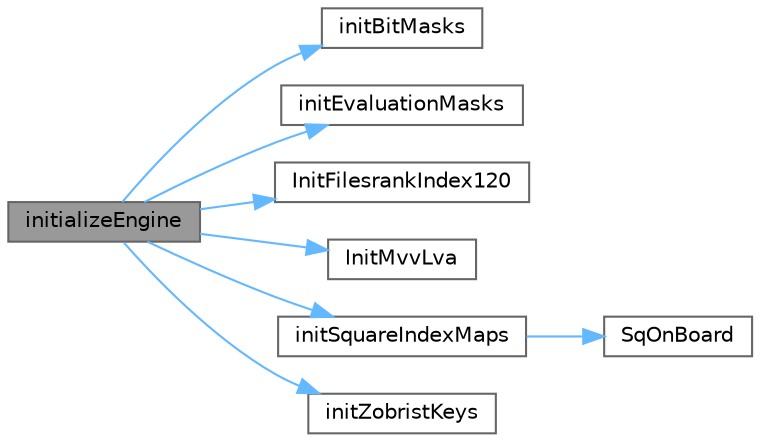 digraph "initializeEngine"
{
 // INTERACTIVE_SVG=YES
 // LATEX_PDF_SIZE
  bgcolor="transparent";
  edge [fontname=Helvetica,fontsize=10,labelfontname=Helvetica,labelfontsize=10];
  node [fontname=Helvetica,fontsize=10,shape=box,height=0.2,width=0.4];
  rankdir="LR";
  Node1 [id="Node000001",label="initializeEngine",height=0.2,width=0.4,color="gray40", fillcolor="grey60", style="filled", fontcolor="black",tooltip="Run all initialization routines."];
  Node1 -> Node2 [id="edge1_Node000001_Node000002",color="steelblue1",style="solid",tooltip=" "];
  Node2 [id="Node000002",label="initBitMasks",height=0.2,width=0.4,color="grey40", fillcolor="white", style="filled",URL="$setup_8cpp.html#a665ce2d60fbda5441fee37312b620cba",tooltip="Initialize bit masks for individual bitboard operations."];
  Node1 -> Node3 [id="edge2_Node000001_Node000003",color="steelblue1",style="solid",tooltip=" "];
  Node3 [id="Node000003",label="initEvaluationMasks",height=0.2,width=0.4,color="grey40", fillcolor="white", style="filled",URL="$setup_8cpp.html#a221d449ca334d6a6fffbd08d74389833",tooltip="Initialize evaluation-related bitboard masks."];
  Node1 -> Node4 [id="edge3_Node000001_Node000004",color="steelblue1",style="solid",tooltip=" "];
  Node4 [id="Node000004",label="InitFilesrankIndex120",height=0.2,width=0.4,color="grey40", fillcolor="white", style="filled",URL="$setup_8cpp.html#a11dd4ee90c67078f6229a04dcc639917",tooltip="Initialize file and rank lookup arrays."];
  Node1 -> Node5 [id="edge4_Node000001_Node000005",color="steelblue1",style="solid",tooltip=" "];
  Node5 [id="Node000005",label="InitMvvLva",height=0.2,width=0.4,color="grey40", fillcolor="white", style="filled",URL="$move__generator_8cpp.html#a281a51a51202cd7b3148ca0017062276",tooltip="Initialize the MVV-LVA capture scoring table."];
  Node1 -> Node6 [id="edge5_Node000001_Node000006",color="steelblue1",style="solid",tooltip=" "];
  Node6 [id="Node000006",label="initSquareIndexMaps",height=0.2,width=0.4,color="grey40", fillcolor="white", style="filled",URL="$setup_8cpp.html#ae88cd37dac0307b1e942b893e381b188",tooltip="Initialize lookup tables for 120->64 square indexing."];
  Node6 -> Node7 [id="edge6_Node000006_Node000007",color="steelblue1",style="solid",tooltip=" "];
  Node7 [id="Node000007",label="SqOnBoard",height=0.2,width=0.4,color="grey40", fillcolor="white", style="filled",URL="$validate_8cpp.html#ad5a569564ef016ed02a4fef23d89d9c4",tooltip="Checks if a given square index refers to a valid on-board square."];
  Node1 -> Node8 [id="edge7_Node000001_Node000008",color="steelblue1",style="solid",tooltip=" "];
  Node8 [id="Node000008",label="initZobristKeys",height=0.2,width=0.4,color="grey40", fillcolor="white", style="filled",URL="$setup_8cpp.html#aa63d26a85abebb4be1db5744d0d72c20",tooltip="Initialize Zobrist hash keys."];
}
